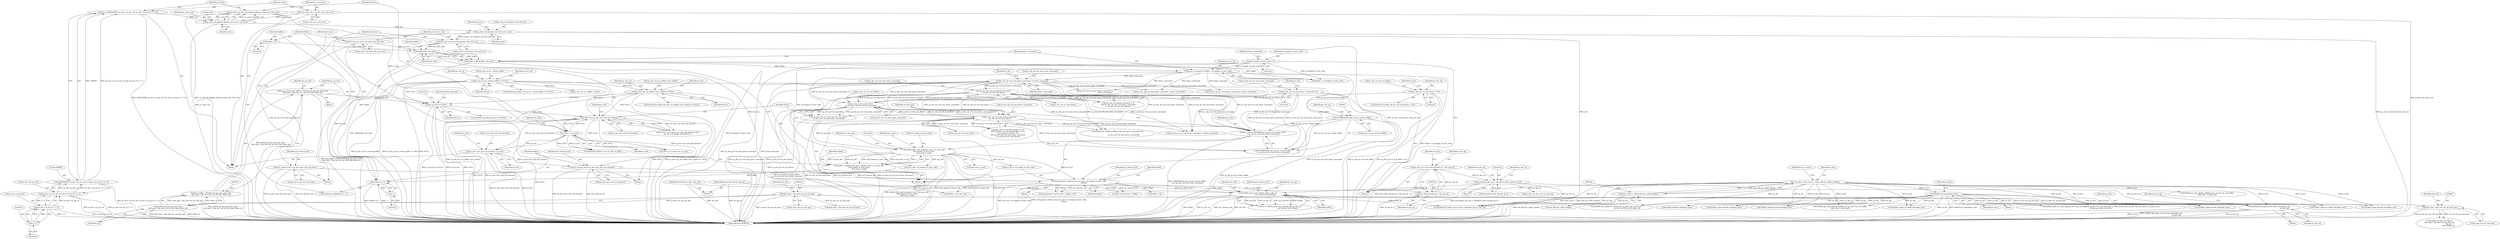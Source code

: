 digraph "0_Android_7554755536019e439433c515eeb44e701fb3bfb2@pointer" {
"1001248" [label="(Call,ih264d_fill_output_struct_from_context(ps_dec,\n                                                           ps_dec_op))"];
"1000896" [label="(Call,ih264d_init_decoder(ps_dec))"];
"1000153" [label="(Call,* ps_dec = (dec_struct_t *)(dec_hdl->pv_codec_handle))"];
"1000155" [label="(Call,(dec_struct_t *)(dec_hdl->pv_codec_handle))"];
"1001286" [label="(Call,ih264d_parse_nal_unit(dec_hdl, ps_dec_op,\n                              pu1_bitstrm_buf, buflen))"];
"1000148" [label="(MethodParameterIn,iv_obj_t *dec_hdl)"];
"1000227" [label="(Call,memset(ps_dec_op, 0, sizeof(ivd_video_decode_op_t)))"];
"1000215" [label="(Call,ps_dec_op = (ivd_video_decode_op_t *)pv_api_op)"];
"1000217" [label="(Call,(ivd_video_decode_op_t *)pv_api_op)"];
"1000150" [label="(MethodParameterIn,void *pv_api_op)"];
"1001200" [label="(Call,memcpy(pu1_bitstrm_buf, pu1_buf + u4_length_of_start_code,\n                   buflen))"];
"1001055" [label="(Call,pu1_bitstrm_buf = ps_dec->pu1_bits_buf_dynamic)"];
"1001040" [label="(Call,ps_dec->pu1_bits_buf_dynamic = pv_buf)"];
"1001036" [label="(Call,NULL == pv_buf)"];
"1000995" [label="(Call,NULL == ps_dec->pu1_bits_buf_dynamic)"];
"1000406" [label="(Call,ps_dec->ps_out_buffer->pu1_bufs[i] == NULL)"];
"1000260" [label="(Call,ps_dec_ip->pv_stream_buffer == NULL)"];
"1000623" [label="(Call,ps_pic_buf == NULL)"];
"1000610" [label="(Call,ps_pic_buf = (pic_buffer_t *)ih264_buf_mgr_get_next_free(\n (buf_mgr_t *)ps_dec->pv_pic_buf_mgr, &free_id))"];
"1000612" [label="(Call,(pic_buffer_t *)ih264_buf_mgr_get_next_free(\n (buf_mgr_t *)ps_dec->pv_pic_buf_mgr, &free_id))"];
"1000614" [label="(Call,ih264_buf_mgr_get_next_free(\n (buf_mgr_t *)ps_dec->pv_pic_buf_mgr, &free_id))"];
"1000615" [label="(Call,(buf_mgr_t *)ps_dec->pv_pic_buf_mgr)"];
"1000686" [label="(Call,(buf_mgr_t *)ps_dec->pv_pic_buf_mgr)"];
"1001029" [label="(Call,pv_buf = ps_dec->pf_aligned_alloc(pv_mem_ctxt, 128, size))"];
"1001031" [label="(Call,ps_dec->pf_aligned_alloc(pv_mem_ctxt, 128, size))"];
"1001009" [label="(Call,*pv_mem_ctxt = ps_dec->pv_mem_ctxt)"];
"1001014" [label="(Call,size = MAX(256000, ps_dec->u2_pic_wd * ps_dec->u2_pic_ht * 3 / 2))"];
"1001016" [label="(Call,MAX(256000, ps_dec->u2_pic_wd * ps_dec->u2_pic_ht * 3 / 2))"];
"1001018" [label="(Call,ps_dec->u2_pic_wd * ps_dec->u2_pic_ht * 3 / 2)"];
"1001022" [label="(Call,ps_dec->u2_pic_ht * 3 / 2)"];
"1001026" [label="(Call,3 / 2)"];
"1001067" [label="(Call,pu1_bitstrm_buf = ps_dec->pu1_bits_buf_static)"];
"1001082" [label="(Call,ih264d_find_start_code(pu1_buf, 0, u4_max_ofst,\n &u4_length_of_start_code,\n &u4_next_is_aud))"];
"1000973" [label="(Call,pu1_buf = (UWORD8*)ps_dec_ip->pv_stream_buffer\n + ps_dec_op->u4_num_bytes_consumed)"];
"1000976" [label="(Call,(UWORD8*)ps_dec_ip->pv_stream_buffer)"];
"1001416" [label="(Call,ps_dec_op->u4_num_bytes_consumed\n < ps_dec_ip->u4_num_Bytes)"];
"1001108" [label="(Call,ps_dec_op->u4_num_bytes_consumed += bytes_consumed)"];
"1001103" [label="(Call,bytes_consumed = buflen + u4_length_of_start_code)"];
"1001098" [label="(Call,buflen = MIN(buflen, buf_size))"];
"1001100" [label="(Call,MIN(buflen, buf_size))"];
"1001091" [label="(Call,buflen == -1)"];
"1001080" [label="(Call,buflen = ih264d_find_start_code(pu1_buf, 0, u4_max_ofst,\n &u4_length_of_start_code,\n &u4_next_is_aud))"];
"1001093" [label="(Call,-1)"];
"1001095" [label="(Call,buflen = 0)"];
"1001060" [label="(Call,buf_size = ps_dec->u4_dynamic_bits_buf_size)"];
"1001045" [label="(Call,ps_dec->u4_dynamic_bits_buf_size = size)"];
"1001072" [label="(Call,buf_size = ps_dec->u4_static_bits_buf_size)"];
"1000171" [label="(Call,u4_length_of_start_code = 0)"];
"1000986" [label="(Call,ps_dec_ip->u4_num_Bytes\n - ps_dec_op->u4_num_bytes_consumed)"];
"1000281" [label="(Call,ps_dec_ip->u4_num_Bytes <= 0)"];
"1001441" [label="(Call,ps_dec_op->u4_num_bytes_consumed\n < ps_dec_ip->u4_num_Bytes)"];
"1000306" [label="(Call,ps_dec_op->u4_num_bytes_consumed = 0)"];
"1000984" [label="(Call,u4_max_ofst = ps_dec_ip->u4_num_Bytes\n - ps_dec_op->u4_num_bytes_consumed)"];
"1001085" [label="(Identifier,u4_max_ofst)"];
"1000303" [label="(Identifier,ps_dec)"];
"1001057" [label="(Call,ps_dec->pu1_bits_buf_dynamic)"];
"1001151" [label="(Call,ps_dec_op->u4_num_bytes_consumed -=\n                                        bytes_consumed)"];
"1000986" [label="(Call,ps_dec_ip->u4_num_Bytes\n - ps_dec_op->u4_num_bytes_consumed)"];
"1000219" [label="(Identifier,pv_api_op)"];
"1000978" [label="(Call,ps_dec_ip->pv_stream_buffer)"];
"1001011" [label="(Call,ps_dec->pv_mem_ctxt)"];
"1001201" [label="(Identifier,pu1_bitstrm_buf)"];
"1000261" [label="(Call,ps_dec_ip->pv_stream_buffer)"];
"1001099" [label="(Identifier,buflen)"];
"1000971" [label="(Block,)"];
"1001078" [label="(Identifier,u4_next_is_aud)"];
"1001052" [label="(Identifier,ps_dec)"];
"1000897" [label="(Identifier,ps_dec)"];
"1000281" [label="(Call,ps_dec_ip->u4_num_Bytes <= 0)"];
"1000976" [label="(Call,(UWORD8*)ps_dec_ip->pv_stream_buffer)"];
"1001068" [label="(Identifier,pu1_bitstrm_buf)"];
"1001289" [label="(Identifier,pu1_bitstrm_buf)"];
"1001286" [label="(Call,ih264d_parse_nal_unit(dec_hdl, ps_dec_op,\n                              pu1_bitstrm_buf, buflen))"];
"1000982" [label="(Identifier,ps_dec_op)"];
"1001200" [label="(Call,memcpy(pu1_bitstrm_buf, pu1_buf + u4_length_of_start_code,\n                   buflen))"];
"1000974" [label="(Identifier,pu1_buf)"];
"1000713" [label="(Call,ih264d_get_next_display_field(ps_dec, ps_dec->ps_out_buffer,\n &(ps_dec->s_disp_op)))"];
"1000220" [label="(Block,)"];
"1001967" [label="(Call,ih264d_signal_bs_deblk_thread(ps_dec))"];
"1000685" [label="(Call,ih264_buf_mgr_set_status(\n (buf_mgr_t *)ps_dec->pv_pic_buf_mgr,\n                                    free_id,\n                                    BUF_MGR_IO))"];
"1000155" [label="(Call,(dec_struct_t *)(dec_hdl->pv_codec_handle))"];
"1000176" [label="(Identifier,bytes_consumed)"];
"1000608" [label="(Block,)"];
"1001081" [label="(Identifier,buflen)"];
"1000984" [label="(Call,u4_max_ofst = ps_dec_ip->u4_num_Bytes\n - ps_dec_op->u4_num_bytes_consumed)"];
"1001213" [label="(Call,memset(pu1_bitstrm_buf + buflen, 0, 8))"];
"1001558" [label="(Call,ih264d_signal_decode_thread(ps_dec))"];
"1001054" [label="(Block,)"];
"1000268" [label="(Identifier,ps_dec_op)"];
"1000307" [label="(Call,ps_dec_op->u4_num_bytes_consumed)"];
"1001647" [label="(Call,ih264d_init_deblk_tfr_ctxt(ps_dec, ps_pad_mgr, ps_tfr_cxt,\n                                           ps_dec->u2_frm_wd_in_mbs, 0))"];
"1000994" [label="(Call,(NULL == ps_dec->pu1_bits_buf_dynamic) &&\n (ps_dec->i4_header_decoded & 1))"];
"1001035" [label="(Call,RETURN_IF((NULL == pv_buf), IV_FAIL))"];
"1001030" [label="(Identifier,pv_buf)"];
"1001010" [label="(Identifier,pv_mem_ctxt)"];
"1000678" [label="(Literal,1)"];
"1001047" [label="(Identifier,ps_dec)"];
"1001080" [label="(Call,buflen = ih264d_find_start_code(pu1_buf, 0, u4_max_ofst,\n &u4_length_of_start_code,\n &u4_next_is_aud))"];
"1000623" [label="(Call,ps_pic_buf == NULL)"];
"1001119" [label="(Identifier,ps_dec)"];
"1001094" [label="(Literal,1)"];
"1000686" [label="(Call,(buf_mgr_t *)ps_dec->pv_pic_buf_mgr)"];
"1001055" [label="(Call,pu1_bitstrm_buf = ps_dec->pu1_bits_buf_dynamic)"];
"1001002" [label="(Identifier,ps_dec)"];
"1001845" [label="(Call,ih264d_deblock_display(ps_dec))"];
"1000996" [label="(Identifier,NULL)"];
"1000228" [label="(Identifier,ps_dec_op)"];
"1001026" [label="(Call,3 / 2)"];
"1001073" [label="(Identifier,buf_size)"];
"1001084" [label="(Literal,0)"];
"1001416" [label="(Call,ps_dec_op->u4_num_bytes_consumed\n < ps_dec_ip->u4_num_Bytes)"];
"1001574" [label="(Call,ps_dec_op->u4_num_bytes_consumed -= bytes_consumed)"];
"1001361" [label="(Call,ps_dec_op->u4_num_bytes_consumed -= bytes_consumed)"];
"1001207" [label="(Call,(buflen + 8) < buf_size)"];
"1001205" [label="(Identifier,buflen)"];
"1000260" [label="(Call,ps_dec_ip->pv_stream_buffer == NULL)"];
"1000311" [label="(Call,ps_dec->ps_out_buffer = NULL)"];
"1001091" [label="(Call,buflen == -1)"];
"1001005" [label="(Block,)"];
"1001037" [label="(Identifier,NULL)"];
"1000435" [label="(Identifier,ps_dec)"];
"1001214" [label="(Call,pu1_bitstrm_buf + buflen)"];
"1001109" [label="(Call,ps_dec_op->u4_num_bytes_consumed)"];
"1000285" [label="(Literal,0)"];
"1001029" [label="(Call,pv_buf = ps_dec->pf_aligned_alloc(pv_mem_ctxt, 128, size))"];
"1001088" [label="(Call,&u4_next_is_aud)"];
"1000215" [label="(Call,ps_dec_op = (ivd_video_decode_op_t *)pv_api_op)"];
"1001017" [label="(Literal,256000)"];
"1001023" [label="(Call,ps_dec->u2_pic_ht)"];
"1000987" [label="(Call,ps_dec_ip->u4_num_Bytes)"];
"1002087" [label="(Call,NULL != ps_dec->ps_cur_sps)"];
"1001015" [label="(Identifier,size)"];
"1000289" [label="(Identifier,ps_dec_op)"];
"1001083" [label="(Identifier,pu1_buf)"];
"1001014" [label="(Call,size = MAX(256000, ps_dec->u2_pic_wd * ps_dec->u2_pic_ht * 3 / 2))"];
"1000630" [label="(Identifier,display_queued)"];
"1000283" [label="(Identifier,ps_dec_ip)"];
"1000162" [label="(Identifier,i4_err_status)"];
"1001096" [label="(Identifier,buflen)"];
"1001016" [label="(Call,MAX(256000, ps_dec->u2_pic_wd * ps_dec->u2_pic_ht * 3 / 2))"];
"1001184" [label="(Call,ih264d_signal_decode_thread(ps_dec))"];
"1001049" [label="(Identifier,size)"];
"1001126" [label="(Call,pu1_buf + u4_length_of_start_code)"];
"1001681" [label="(Call,ih264d_signal_decode_thread(ps_dec))"];
"1000229" [label="(Literal,0)"];
"1000151" [label="(Block,)"];
"1000973" [label="(Call,pu1_buf = (UWORD8*)ps_dec_ip->pv_stream_buffer\n + ps_dec_op->u4_num_bytes_consumed)"];
"1001044" [label="(Identifier,pv_buf)"];
"1000217" [label="(Call,(ivd_video_decode_op_t *)pv_api_op)"];
"1001442" [label="(Call,ps_dec_op->u4_num_bytes_consumed)"];
"1001060" [label="(Call,buf_size = ps_dec->u4_dynamic_bits_buf_size)"];
"1000157" [label="(Call,dec_hdl->pv_codec_handle)"];
"1000171" [label="(Call,u4_length_of_start_code = 0)"];
"1001090" [label="(ControlStructure,if(buflen == -1))"];
"1000230" [label="(Call,sizeof(ivd_video_decode_op_t))"];
"1000900" [label="(Identifier,ps_dec)"];
"1000150" [label="(MethodParameterIn,void *pv_api_op)"];
"1001046" [label="(Call,ps_dec->u4_dynamic_bits_buf_size)"];
"1000617" [label="(Call,ps_dec->pv_pic_buf_mgr)"];
"1000227" [label="(Call,memset(ps_dec_op, 0, sizeof(ivd_video_decode_op_t)))"];
"1000975" [label="(Call,(UWORD8*)ps_dec_ip->pv_stream_buffer\n + ps_dec_op->u4_num_bytes_consumed)"];
"1000313" [label="(Identifier,ps_dec)"];
"1001425" [label="(Call,((ps_dec->i4_decode_header == 0)\n && ((ps_dec->u1_pic_decode_done == 0)\n || (u4_next_is_aud == 1)))\n && (ps_dec_op->u4_num_bytes_consumed\n < ps_dec_ip->u4_num_Bytes))"];
"1001290" [label="(Identifier,buflen)"];
"1000306" [label="(Call,ps_dec_op->u4_num_bytes_consumed = 0)"];
"1001338" [label="(Call,ps_dec_op->u4_num_bytes_consumed -= bytes_consumed)"];
"1001072" [label="(Call,buf_size = ps_dec->u4_static_bits_buf_size)"];
"1001108" [label="(Call,ps_dec_op->u4_num_bytes_consumed += bytes_consumed)"];
"1001209" [label="(Identifier,buflen)"];
"1001019" [label="(Call,ps_dec->u2_pic_wd)"];
"1001100" [label="(Call,MIN(buflen, buf_size))"];
"1001093" [label="(Call,-1)"];
"1000310" [label="(Literal,0)"];
"1000895" [label="(Block,)"];
"1002129" [label="(MethodReturn,WORD32)"];
"1001981" [label="(Call,ih264d_get_next_display_field(ps_dec, ps_dec->ps_out_buffer,\n &(ps_dec->s_disp_op)))"];
"1001104" [label="(Identifier,bytes_consumed)"];
"1001284" [label="(Call,ret = ih264d_parse_nal_unit(dec_hdl, ps_dec_op,\n                              pu1_bitstrm_buf, buflen))"];
"1001009" [label="(Call,*pv_mem_ctxt = ps_dec->pv_mem_ctxt)"];
"1001066" [label="(Block,)"];
"1000148" [label="(MethodParameterIn,iv_obj_t *dec_hdl)"];
"1002122" [label="(Call,H264_DEC_DEBUG_PRINT(\"The num bytes consumed: %d\n\",\n                         ps_dec_op->u4_num_bytes_consumed))"];
"1000997" [label="(Call,ps_dec->pu1_bits_buf_dynamic)"];
"1000173" [label="(Literal,0)"];
"1000622" [label="(ControlStructure,if(ps_pic_buf == NULL))"];
"1001032" [label="(Identifier,pv_mem_ctxt)"];
"1001410" [label="(Call,(ps_dec->i4_header_decoded != 3)\n && (ps_dec_op->u4_num_bytes_consumed\n < ps_dec_ip->u4_num_Bytes))"];
"1000995" [label="(Call,NULL == ps_dec->pu1_bits_buf_dynamic)"];
"1001789" [label="(Call,ih264d_signal_bs_deblk_thread(ps_dec))"];
"1000223" [label="(Identifier,u4_size)"];
"1001105" [label="(Call,buflen + u4_length_of_start_code)"];
"1001097" [label="(Literal,0)"];
"1000624" [label="(Identifier,ps_pic_buf)"];
"1001069" [label="(Call,ps_dec->pu1_bits_buf_static)"];
"1000985" [label="(Identifier,u4_max_ofst)"];
"1001095" [label="(Call,buflen = 0)"];
"1000614" [label="(Call,ih264_buf_mgr_get_next_free(\n (buf_mgr_t *)ps_dec->pv_pic_buf_mgr, &free_id))"];
"1001445" [label="(Call,ps_dec_ip->u4_num_Bytes)"];
"1001067" [label="(Call,pu1_bitstrm_buf = ps_dec->pu1_bits_buf_static)"];
"1001086" [label="(Call,&u4_length_of_start_code)"];
"1001102" [label="(Identifier,buf_size)"];
"1001040" [label="(Call,ps_dec->pu1_bits_buf_dynamic = pv_buf)"];
"1000406" [label="(Call,ps_dec->ps_out_buffer->pu1_bufs[i] == NULL)"];
"1001036" [label="(Call,NULL == pv_buf)"];
"1000418" [label="(Identifier,ps_dec_op)"];
"1001056" [label="(Identifier,pu1_bitstrm_buf)"];
"1000620" [label="(Call,&free_id)"];
"1001045" [label="(Call,ps_dec->u4_dynamic_bits_buf_size = size)"];
"1001062" [label="(Call,ps_dec->u4_dynamic_bits_buf_size)"];
"1001202" [label="(Call,pu1_buf + u4_length_of_start_code)"];
"1000216" [label="(Identifier,ps_dec_op)"];
"1001082" [label="(Call,ih264d_find_start_code(pu1_buf, 0, u4_max_ofst,\n &u4_length_of_start_code,\n &u4_next_is_aud))"];
"1001441" [label="(Call,ps_dec_op->u4_num_bytes_consumed\n < ps_dec_ip->u4_num_Bytes)"];
"1001110" [label="(Identifier,ps_dec_op)"];
"1001514" [label="(Call,ih264d_mark_err_slice_skip(ps_dec, num_mb_skipped, ps_dec->u1_nal_unit_type == IDR_SLICE_NAL, ps_dec->ps_cur_slice->u2_frame_num,\n &temp_poc, prev_slice_err))"];
"1000610" [label="(Call,ps_pic_buf = (pic_buffer_t *)ih264_buf_mgr_get_next_free(\n (buf_mgr_t *)ps_dec->pv_pic_buf_mgr, &free_id))"];
"1000625" [label="(Identifier,NULL)"];
"1001208" [label="(Call,buflen + 8)"];
"1000696" [label="(Call,(buf_mgr_t *)ps_dec->pv_pic_buf_mgr)"];
"1000280" [label="(ControlStructure,if(ps_dec_ip->u4_num_Bytes <= 0))"];
"1001199" [label="(Block,)"];
"1001034" [label="(Identifier,size)"];
"1000621" [label="(Identifier,free_id)"];
"1000612" [label="(Call,(pic_buffer_t *)ih264_buf_mgr_get_next_free(\n (buf_mgr_t *)ps_dec->pv_pic_buf_mgr, &free_id))"];
"1000153" [label="(Call,* ps_dec = (dec_struct_t *)(dec_hdl->pv_codec_handle))"];
"1001420" [label="(Call,ps_dec_ip->u4_num_Bytes)"];
"1001247" [label="(Block,)"];
"1001074" [label="(Call,ps_dec->u4_static_bits_buf_size)"];
"1001417" [label="(Call,ps_dec_op->u4_num_bytes_consumed)"];
"1001022" [label="(Call,ps_dec->u2_pic_ht * 3 / 2)"];
"1001098" [label="(Call,buflen = MIN(buflen, buf_size))"];
"1001061" [label="(Identifier,buf_size)"];
"1000414" [label="(Identifier,NULL)"];
"1001033" [label="(Literal,128)"];
"1000234" [label="(Identifier,ps_dec_op)"];
"1000237" [label="(Call,ps_dec->pv_dec_out = ps_dec_op)"];
"1000407" [label="(Call,ps_dec->ps_out_buffer->pu1_bufs[i])"];
"1001018" [label="(Call,ps_dec->u2_pic_wd * ps_dec->u2_pic_ht * 3 / 2)"];
"1001028" [label="(Literal,2)"];
"1001092" [label="(Identifier,buflen)"];
"1001253" [label="(Identifier,ps_dec_op)"];
"1001288" [label="(Identifier,ps_dec_op)"];
"1000282" [label="(Call,ps_dec_ip->u4_num_Bytes)"];
"1000990" [label="(Call,ps_dec_op->u4_num_bytes_consumed)"];
"1001250" [label="(Identifier,ps_dec_op)"];
"1000691" [label="(Identifier,free_id)"];
"1001112" [label="(Identifier,bytes_consumed)"];
"1001038" [label="(Identifier,pv_buf)"];
"1001248" [label="(Call,ih264d_fill_output_struct_from_context(ps_dec,\n                                                           ps_dec_op))"];
"1001389" [label="(Call,ih264d_signal_decode_thread(ps_dec))"];
"1000154" [label="(Identifier,ps_dec)"];
"1001249" [label="(Identifier,ps_dec)"];
"1000896" [label="(Call,ih264d_init_decoder(ps_dec))"];
"1001039" [label="(Identifier,IV_FAIL)"];
"1000405" [label="(ControlStructure,if(ps_dec->ps_out_buffer->pu1_bufs[i] == NULL))"];
"1000264" [label="(Identifier,NULL)"];
"1000611" [label="(Identifier,ps_pic_buf)"];
"1000615" [label="(Call,(buf_mgr_t *)ps_dec->pv_pic_buf_mgr)"];
"1001031" [label="(Call,ps_dec->pf_aligned_alloc(pv_mem_ctxt, 128, size))"];
"1000259" [label="(ControlStructure,if(ps_dec_ip->pv_stream_buffer == NULL))"];
"1000688" [label="(Call,ps_dec->pv_pic_buf_mgr)"];
"1001287" [label="(Identifier,dec_hdl)"];
"1001027" [label="(Literal,3)"];
"1001103" [label="(Call,bytes_consumed = buflen + u4_length_of_start_code)"];
"1002009" [label="(Call,ih264d_fill_output_struct_from_context(ps_dec, ps_dec_op))"];
"1001101" [label="(Identifier,buflen)"];
"1000172" [label="(Identifier,u4_length_of_start_code)"];
"1001041" [label="(Call,ps_dec->pu1_bits_buf_dynamic)"];
"1001248" -> "1001247"  [label="AST: "];
"1001248" -> "1001250"  [label="CFG: "];
"1001249" -> "1001248"  [label="AST: "];
"1001250" -> "1001248"  [label="AST: "];
"1001253" -> "1001248"  [label="CFG: "];
"1001248" -> "1002129"  [label="DDG: ps_dec_op"];
"1001248" -> "1002129"  [label="DDG: ps_dec"];
"1001248" -> "1002129"  [label="DDG: ih264d_fill_output_struct_from_context(ps_dec,\n                                                           ps_dec_op)"];
"1000896" -> "1001248"  [label="DDG: ps_dec"];
"1000153" -> "1001248"  [label="DDG: ps_dec"];
"1001286" -> "1001248"  [label="DDG: ps_dec_op"];
"1000227" -> "1001248"  [label="DDG: ps_dec_op"];
"1000896" -> "1000895"  [label="AST: "];
"1000896" -> "1000897"  [label="CFG: "];
"1000897" -> "1000896"  [label="AST: "];
"1000900" -> "1000896"  [label="CFG: "];
"1000896" -> "1002129"  [label="DDG: ps_dec"];
"1000896" -> "1002129"  [label="DDG: ih264d_init_decoder(ps_dec)"];
"1000153" -> "1000896"  [label="DDG: ps_dec"];
"1000896" -> "1001184"  [label="DDG: ps_dec"];
"1000896" -> "1001389"  [label="DDG: ps_dec"];
"1000896" -> "1001514"  [label="DDG: ps_dec"];
"1000896" -> "1001558"  [label="DDG: ps_dec"];
"1000896" -> "1001647"  [label="DDG: ps_dec"];
"1000896" -> "1001681"  [label="DDG: ps_dec"];
"1000896" -> "1001789"  [label="DDG: ps_dec"];
"1000896" -> "1001845"  [label="DDG: ps_dec"];
"1000896" -> "1001967"  [label="DDG: ps_dec"];
"1000896" -> "1001981"  [label="DDG: ps_dec"];
"1000896" -> "1002009"  [label="DDG: ps_dec"];
"1000153" -> "1000151"  [label="AST: "];
"1000153" -> "1000155"  [label="CFG: "];
"1000154" -> "1000153"  [label="AST: "];
"1000155" -> "1000153"  [label="AST: "];
"1000162" -> "1000153"  [label="CFG: "];
"1000153" -> "1002129"  [label="DDG: (dec_struct_t *)(dec_hdl->pv_codec_handle)"];
"1000153" -> "1002129"  [label="DDG: ps_dec"];
"1000155" -> "1000153"  [label="DDG: dec_hdl->pv_codec_handle"];
"1000153" -> "1000713"  [label="DDG: ps_dec"];
"1000153" -> "1001184"  [label="DDG: ps_dec"];
"1000153" -> "1001389"  [label="DDG: ps_dec"];
"1000153" -> "1001514"  [label="DDG: ps_dec"];
"1000153" -> "1001558"  [label="DDG: ps_dec"];
"1000153" -> "1001647"  [label="DDG: ps_dec"];
"1000153" -> "1001681"  [label="DDG: ps_dec"];
"1000153" -> "1001789"  [label="DDG: ps_dec"];
"1000153" -> "1001845"  [label="DDG: ps_dec"];
"1000153" -> "1001967"  [label="DDG: ps_dec"];
"1000153" -> "1001981"  [label="DDG: ps_dec"];
"1000153" -> "1002009"  [label="DDG: ps_dec"];
"1000155" -> "1000157"  [label="CFG: "];
"1000156" -> "1000155"  [label="AST: "];
"1000157" -> "1000155"  [label="AST: "];
"1000155" -> "1002129"  [label="DDG: dec_hdl->pv_codec_handle"];
"1001286" -> "1001284"  [label="AST: "];
"1001286" -> "1001290"  [label="CFG: "];
"1001287" -> "1001286"  [label="AST: "];
"1001288" -> "1001286"  [label="AST: "];
"1001289" -> "1001286"  [label="AST: "];
"1001290" -> "1001286"  [label="AST: "];
"1001284" -> "1001286"  [label="CFG: "];
"1001286" -> "1002129"  [label="DDG: buflen"];
"1001286" -> "1002129"  [label="DDG: ps_dec_op"];
"1001286" -> "1002129"  [label="DDG: pu1_bitstrm_buf"];
"1001286" -> "1002129"  [label="DDG: dec_hdl"];
"1001286" -> "1001284"  [label="DDG: dec_hdl"];
"1001286" -> "1001284"  [label="DDG: ps_dec_op"];
"1001286" -> "1001284"  [label="DDG: pu1_bitstrm_buf"];
"1001286" -> "1001284"  [label="DDG: buflen"];
"1000148" -> "1001286"  [label="DDG: dec_hdl"];
"1000227" -> "1001286"  [label="DDG: ps_dec_op"];
"1001200" -> "1001286"  [label="DDG: pu1_bitstrm_buf"];
"1001200" -> "1001286"  [label="DDG: buflen"];
"1001286" -> "1002009"  [label="DDG: ps_dec_op"];
"1000148" -> "1000147"  [label="AST: "];
"1000148" -> "1002129"  [label="DDG: dec_hdl"];
"1000227" -> "1000220"  [label="AST: "];
"1000227" -> "1000230"  [label="CFG: "];
"1000228" -> "1000227"  [label="AST: "];
"1000229" -> "1000227"  [label="AST: "];
"1000230" -> "1000227"  [label="AST: "];
"1000234" -> "1000227"  [label="CFG: "];
"1000227" -> "1002129"  [label="DDG: memset(ps_dec_op, 0, sizeof(ivd_video_decode_op_t))"];
"1000215" -> "1000227"  [label="DDG: ps_dec_op"];
"1000227" -> "1000237"  [label="DDG: ps_dec_op"];
"1000227" -> "1002009"  [label="DDG: ps_dec_op"];
"1000215" -> "1000151"  [label="AST: "];
"1000215" -> "1000217"  [label="CFG: "];
"1000216" -> "1000215"  [label="AST: "];
"1000217" -> "1000215"  [label="AST: "];
"1000223" -> "1000215"  [label="CFG: "];
"1000215" -> "1002129"  [label="DDG: (ivd_video_decode_op_t *)pv_api_op"];
"1000217" -> "1000215"  [label="DDG: pv_api_op"];
"1000217" -> "1000219"  [label="CFG: "];
"1000218" -> "1000217"  [label="AST: "];
"1000219" -> "1000217"  [label="AST: "];
"1000217" -> "1002129"  [label="DDG: pv_api_op"];
"1000150" -> "1000217"  [label="DDG: pv_api_op"];
"1000150" -> "1000147"  [label="AST: "];
"1000150" -> "1002129"  [label="DDG: pv_api_op"];
"1001200" -> "1001199"  [label="AST: "];
"1001200" -> "1001205"  [label="CFG: "];
"1001201" -> "1001200"  [label="AST: "];
"1001202" -> "1001200"  [label="AST: "];
"1001205" -> "1001200"  [label="AST: "];
"1001209" -> "1001200"  [label="CFG: "];
"1001200" -> "1002129"  [label="DDG: pu1_buf + u4_length_of_start_code"];
"1001200" -> "1002129"  [label="DDG: memcpy(pu1_bitstrm_buf, pu1_buf + u4_length_of_start_code,\n                   buflen)"];
"1001055" -> "1001200"  [label="DDG: pu1_bitstrm_buf"];
"1001067" -> "1001200"  [label="DDG: pu1_bitstrm_buf"];
"1001082" -> "1001200"  [label="DDG: pu1_buf"];
"1001098" -> "1001200"  [label="DDG: buflen"];
"1001200" -> "1001207"  [label="DDG: buflen"];
"1001200" -> "1001208"  [label="DDG: buflen"];
"1001200" -> "1001213"  [label="DDG: pu1_bitstrm_buf"];
"1001200" -> "1001213"  [label="DDG: buflen"];
"1001200" -> "1001214"  [label="DDG: pu1_bitstrm_buf"];
"1001200" -> "1001214"  [label="DDG: buflen"];
"1001055" -> "1001054"  [label="AST: "];
"1001055" -> "1001057"  [label="CFG: "];
"1001056" -> "1001055"  [label="AST: "];
"1001057" -> "1001055"  [label="AST: "];
"1001061" -> "1001055"  [label="CFG: "];
"1001055" -> "1002129"  [label="DDG: ps_dec->pu1_bits_buf_dynamic"];
"1001055" -> "1002129"  [label="DDG: pu1_bitstrm_buf"];
"1001040" -> "1001055"  [label="DDG: ps_dec->pu1_bits_buf_dynamic"];
"1000995" -> "1001055"  [label="DDG: ps_dec->pu1_bits_buf_dynamic"];
"1001040" -> "1001005"  [label="AST: "];
"1001040" -> "1001044"  [label="CFG: "];
"1001041" -> "1001040"  [label="AST: "];
"1001044" -> "1001040"  [label="AST: "];
"1001047" -> "1001040"  [label="CFG: "];
"1001040" -> "1002129"  [label="DDG: ps_dec->pu1_bits_buf_dynamic"];
"1001040" -> "1002129"  [label="DDG: pv_buf"];
"1001040" -> "1000995"  [label="DDG: ps_dec->pu1_bits_buf_dynamic"];
"1001036" -> "1001040"  [label="DDG: pv_buf"];
"1001036" -> "1001035"  [label="AST: "];
"1001036" -> "1001038"  [label="CFG: "];
"1001037" -> "1001036"  [label="AST: "];
"1001038" -> "1001036"  [label="AST: "];
"1001039" -> "1001036"  [label="CFG: "];
"1001036" -> "1002129"  [label="DDG: NULL"];
"1001036" -> "1000995"  [label="DDG: NULL"];
"1001036" -> "1001035"  [label="DDG: NULL"];
"1001036" -> "1001035"  [label="DDG: pv_buf"];
"1000995" -> "1001036"  [label="DDG: NULL"];
"1001029" -> "1001036"  [label="DDG: pv_buf"];
"1001036" -> "1002087"  [label="DDG: NULL"];
"1000995" -> "1000994"  [label="AST: "];
"1000995" -> "1000997"  [label="CFG: "];
"1000996" -> "1000995"  [label="AST: "];
"1000997" -> "1000995"  [label="AST: "];
"1001002" -> "1000995"  [label="CFG: "];
"1000994" -> "1000995"  [label="CFG: "];
"1000995" -> "1002129"  [label="DDG: NULL"];
"1000995" -> "1002129"  [label="DDG: ps_dec->pu1_bits_buf_dynamic"];
"1000995" -> "1000994"  [label="DDG: NULL"];
"1000995" -> "1000994"  [label="DDG: ps_dec->pu1_bits_buf_dynamic"];
"1000406" -> "1000995"  [label="DDG: NULL"];
"1000623" -> "1000995"  [label="DDG: NULL"];
"1000260" -> "1000995"  [label="DDG: NULL"];
"1000995" -> "1002087"  [label="DDG: NULL"];
"1000406" -> "1000405"  [label="AST: "];
"1000406" -> "1000414"  [label="CFG: "];
"1000407" -> "1000406"  [label="AST: "];
"1000414" -> "1000406"  [label="AST: "];
"1000418" -> "1000406"  [label="CFG: "];
"1000435" -> "1000406"  [label="CFG: "];
"1000406" -> "1002129"  [label="DDG: ps_dec->ps_out_buffer->pu1_bufs[i]"];
"1000406" -> "1002129"  [label="DDG: NULL"];
"1000406" -> "1002129"  [label="DDG: ps_dec->ps_out_buffer->pu1_bufs[i] == NULL"];
"1000260" -> "1000406"  [label="DDG: NULL"];
"1000406" -> "1000623"  [label="DDG: NULL"];
"1000260" -> "1000259"  [label="AST: "];
"1000260" -> "1000264"  [label="CFG: "];
"1000261" -> "1000260"  [label="AST: "];
"1000264" -> "1000260"  [label="AST: "];
"1000268" -> "1000260"  [label="CFG: "];
"1000283" -> "1000260"  [label="CFG: "];
"1000260" -> "1002129"  [label="DDG: ps_dec_ip->pv_stream_buffer == NULL"];
"1000260" -> "1002129"  [label="DDG: NULL"];
"1000260" -> "1002129"  [label="DDG: ps_dec_ip->pv_stream_buffer"];
"1000260" -> "1000311"  [label="DDG: NULL"];
"1000260" -> "1000623"  [label="DDG: NULL"];
"1000260" -> "1000976"  [label="DDG: ps_dec_ip->pv_stream_buffer"];
"1000623" -> "1000622"  [label="AST: "];
"1000623" -> "1000625"  [label="CFG: "];
"1000624" -> "1000623"  [label="AST: "];
"1000625" -> "1000623"  [label="AST: "];
"1000630" -> "1000623"  [label="CFG: "];
"1000678" -> "1000623"  [label="CFG: "];
"1000623" -> "1002129"  [label="DDG: ps_pic_buf == NULL"];
"1000623" -> "1002129"  [label="DDG: ps_pic_buf"];
"1000623" -> "1002129"  [label="DDG: NULL"];
"1000610" -> "1000623"  [label="DDG: ps_pic_buf"];
"1000610" -> "1000608"  [label="AST: "];
"1000610" -> "1000612"  [label="CFG: "];
"1000611" -> "1000610"  [label="AST: "];
"1000612" -> "1000610"  [label="AST: "];
"1000624" -> "1000610"  [label="CFG: "];
"1000610" -> "1002129"  [label="DDG: (pic_buffer_t *)ih264_buf_mgr_get_next_free(\n (buf_mgr_t *)ps_dec->pv_pic_buf_mgr, &free_id)"];
"1000612" -> "1000610"  [label="DDG: ih264_buf_mgr_get_next_free(\n (buf_mgr_t *)ps_dec->pv_pic_buf_mgr, &free_id)"];
"1000612" -> "1000614"  [label="CFG: "];
"1000613" -> "1000612"  [label="AST: "];
"1000614" -> "1000612"  [label="AST: "];
"1000612" -> "1002129"  [label="DDG: ih264_buf_mgr_get_next_free(\n (buf_mgr_t *)ps_dec->pv_pic_buf_mgr, &free_id)"];
"1000614" -> "1000612"  [label="DDG: (buf_mgr_t *)ps_dec->pv_pic_buf_mgr"];
"1000614" -> "1000612"  [label="DDG: &free_id"];
"1000614" -> "1000620"  [label="CFG: "];
"1000615" -> "1000614"  [label="AST: "];
"1000620" -> "1000614"  [label="AST: "];
"1000614" -> "1002129"  [label="DDG: (buf_mgr_t *)ps_dec->pv_pic_buf_mgr"];
"1000614" -> "1002129"  [label="DDG: &free_id"];
"1000615" -> "1000614"  [label="DDG: ps_dec->pv_pic_buf_mgr"];
"1000615" -> "1000617"  [label="CFG: "];
"1000616" -> "1000615"  [label="AST: "];
"1000617" -> "1000615"  [label="AST: "];
"1000621" -> "1000615"  [label="CFG: "];
"1000615" -> "1002129"  [label="DDG: ps_dec->pv_pic_buf_mgr"];
"1000686" -> "1000615"  [label="DDG: ps_dec->pv_pic_buf_mgr"];
"1000615" -> "1000686"  [label="DDG: ps_dec->pv_pic_buf_mgr"];
"1000615" -> "1000696"  [label="DDG: ps_dec->pv_pic_buf_mgr"];
"1000686" -> "1000685"  [label="AST: "];
"1000686" -> "1000688"  [label="CFG: "];
"1000687" -> "1000686"  [label="AST: "];
"1000688" -> "1000686"  [label="AST: "];
"1000691" -> "1000686"  [label="CFG: "];
"1000686" -> "1002129"  [label="DDG: ps_dec->pv_pic_buf_mgr"];
"1000686" -> "1000685"  [label="DDG: ps_dec->pv_pic_buf_mgr"];
"1001029" -> "1001005"  [label="AST: "];
"1001029" -> "1001031"  [label="CFG: "];
"1001030" -> "1001029"  [label="AST: "];
"1001031" -> "1001029"  [label="AST: "];
"1001037" -> "1001029"  [label="CFG: "];
"1001029" -> "1002129"  [label="DDG: ps_dec->pf_aligned_alloc(pv_mem_ctxt, 128, size)"];
"1001031" -> "1001029"  [label="DDG: pv_mem_ctxt"];
"1001031" -> "1001029"  [label="DDG: 128"];
"1001031" -> "1001029"  [label="DDG: size"];
"1001031" -> "1001034"  [label="CFG: "];
"1001032" -> "1001031"  [label="AST: "];
"1001033" -> "1001031"  [label="AST: "];
"1001034" -> "1001031"  [label="AST: "];
"1001031" -> "1002129"  [label="DDG: pv_mem_ctxt"];
"1001009" -> "1001031"  [label="DDG: pv_mem_ctxt"];
"1001014" -> "1001031"  [label="DDG: size"];
"1001031" -> "1001045"  [label="DDG: size"];
"1001009" -> "1001005"  [label="AST: "];
"1001009" -> "1001011"  [label="CFG: "];
"1001010" -> "1001009"  [label="AST: "];
"1001011" -> "1001009"  [label="AST: "];
"1001015" -> "1001009"  [label="CFG: "];
"1001009" -> "1002129"  [label="DDG: ps_dec->pv_mem_ctxt"];
"1001014" -> "1001005"  [label="AST: "];
"1001014" -> "1001016"  [label="CFG: "];
"1001015" -> "1001014"  [label="AST: "];
"1001016" -> "1001014"  [label="AST: "];
"1001030" -> "1001014"  [label="CFG: "];
"1001014" -> "1002129"  [label="DDG: MAX(256000, ps_dec->u2_pic_wd * ps_dec->u2_pic_ht * 3 / 2)"];
"1001016" -> "1001014"  [label="DDG: 256000"];
"1001016" -> "1001014"  [label="DDG: ps_dec->u2_pic_wd * ps_dec->u2_pic_ht * 3 / 2"];
"1001016" -> "1001018"  [label="CFG: "];
"1001017" -> "1001016"  [label="AST: "];
"1001018" -> "1001016"  [label="AST: "];
"1001016" -> "1002129"  [label="DDG: ps_dec->u2_pic_wd * ps_dec->u2_pic_ht * 3 / 2"];
"1001018" -> "1001016"  [label="DDG: ps_dec->u2_pic_wd"];
"1001018" -> "1001016"  [label="DDG: ps_dec->u2_pic_ht * 3 / 2"];
"1001018" -> "1001022"  [label="CFG: "];
"1001019" -> "1001018"  [label="AST: "];
"1001022" -> "1001018"  [label="AST: "];
"1001018" -> "1002129"  [label="DDG: ps_dec->u2_pic_wd"];
"1001018" -> "1002129"  [label="DDG: ps_dec->u2_pic_ht * 3 / 2"];
"1001022" -> "1001018"  [label="DDG: ps_dec->u2_pic_ht"];
"1001022" -> "1001018"  [label="DDG: 3 / 2"];
"1001022" -> "1001026"  [label="CFG: "];
"1001023" -> "1001022"  [label="AST: "];
"1001026" -> "1001022"  [label="AST: "];
"1001022" -> "1002129"  [label="DDG: 3 / 2"];
"1001022" -> "1002129"  [label="DDG: ps_dec->u2_pic_ht"];
"1001026" -> "1001022"  [label="DDG: 3"];
"1001026" -> "1001022"  [label="DDG: 2"];
"1001026" -> "1001028"  [label="CFG: "];
"1001027" -> "1001026"  [label="AST: "];
"1001028" -> "1001026"  [label="AST: "];
"1001067" -> "1001066"  [label="AST: "];
"1001067" -> "1001069"  [label="CFG: "];
"1001068" -> "1001067"  [label="AST: "];
"1001069" -> "1001067"  [label="AST: "];
"1001073" -> "1001067"  [label="CFG: "];
"1001067" -> "1002129"  [label="DDG: ps_dec->pu1_bits_buf_static"];
"1001067" -> "1002129"  [label="DDG: pu1_bitstrm_buf"];
"1001082" -> "1001080"  [label="AST: "];
"1001082" -> "1001088"  [label="CFG: "];
"1001083" -> "1001082"  [label="AST: "];
"1001084" -> "1001082"  [label="AST: "];
"1001085" -> "1001082"  [label="AST: "];
"1001086" -> "1001082"  [label="AST: "];
"1001088" -> "1001082"  [label="AST: "];
"1001080" -> "1001082"  [label="CFG: "];
"1001082" -> "1002129"  [label="DDG: &u4_next_is_aud"];
"1001082" -> "1002129"  [label="DDG: &u4_length_of_start_code"];
"1001082" -> "1002129"  [label="DDG: u4_max_ofst"];
"1001082" -> "1002129"  [label="DDG: pu1_buf"];
"1001082" -> "1001080"  [label="DDG: u4_max_ofst"];
"1001082" -> "1001080"  [label="DDG: pu1_buf"];
"1001082" -> "1001080"  [label="DDG: &u4_length_of_start_code"];
"1001082" -> "1001080"  [label="DDG: &u4_next_is_aud"];
"1001082" -> "1001080"  [label="DDG: 0"];
"1000973" -> "1001082"  [label="DDG: pu1_buf"];
"1000984" -> "1001082"  [label="DDG: u4_max_ofst"];
"1001082" -> "1001126"  [label="DDG: pu1_buf"];
"1001082" -> "1001202"  [label="DDG: pu1_buf"];
"1000973" -> "1000971"  [label="AST: "];
"1000973" -> "1000975"  [label="CFG: "];
"1000974" -> "1000973"  [label="AST: "];
"1000975" -> "1000973"  [label="AST: "];
"1000985" -> "1000973"  [label="CFG: "];
"1000973" -> "1002129"  [label="DDG: (UWORD8*)ps_dec_ip->pv_stream_buffer\n + ps_dec_op->u4_num_bytes_consumed"];
"1000976" -> "1000973"  [label="DDG: ps_dec_ip->pv_stream_buffer"];
"1001416" -> "1000973"  [label="DDG: ps_dec_op->u4_num_bytes_consumed"];
"1001108" -> "1000973"  [label="DDG: ps_dec_op->u4_num_bytes_consumed"];
"1000306" -> "1000973"  [label="DDG: ps_dec_op->u4_num_bytes_consumed"];
"1001441" -> "1000973"  [label="DDG: ps_dec_op->u4_num_bytes_consumed"];
"1000976" -> "1000975"  [label="AST: "];
"1000976" -> "1000978"  [label="CFG: "];
"1000977" -> "1000976"  [label="AST: "];
"1000978" -> "1000976"  [label="AST: "];
"1000982" -> "1000976"  [label="CFG: "];
"1000976" -> "1002129"  [label="DDG: ps_dec_ip->pv_stream_buffer"];
"1000976" -> "1000975"  [label="DDG: ps_dec_ip->pv_stream_buffer"];
"1001416" -> "1001410"  [label="AST: "];
"1001416" -> "1001420"  [label="CFG: "];
"1001417" -> "1001416"  [label="AST: "];
"1001420" -> "1001416"  [label="AST: "];
"1001410" -> "1001416"  [label="CFG: "];
"1001416" -> "1002129"  [label="DDG: ps_dec_op->u4_num_bytes_consumed"];
"1001416" -> "1002129"  [label="DDG: ps_dec_ip->u4_num_Bytes"];
"1001416" -> "1000975"  [label="DDG: ps_dec_op->u4_num_bytes_consumed"];
"1001416" -> "1000986"  [label="DDG: ps_dec_ip->u4_num_Bytes"];
"1001416" -> "1000986"  [label="DDG: ps_dec_op->u4_num_bytes_consumed"];
"1001416" -> "1001410"  [label="DDG: ps_dec_op->u4_num_bytes_consumed"];
"1001416" -> "1001410"  [label="DDG: ps_dec_ip->u4_num_Bytes"];
"1001108" -> "1001416"  [label="DDG: ps_dec_op->u4_num_bytes_consumed"];
"1000986" -> "1001416"  [label="DDG: ps_dec_ip->u4_num_Bytes"];
"1001416" -> "1001441"  [label="DDG: ps_dec_op->u4_num_bytes_consumed"];
"1001416" -> "1001441"  [label="DDG: ps_dec_ip->u4_num_Bytes"];
"1001416" -> "1001574"  [label="DDG: ps_dec_op->u4_num_bytes_consumed"];
"1001416" -> "1002122"  [label="DDG: ps_dec_op->u4_num_bytes_consumed"];
"1001108" -> "1000971"  [label="AST: "];
"1001108" -> "1001112"  [label="CFG: "];
"1001109" -> "1001108"  [label="AST: "];
"1001112" -> "1001108"  [label="AST: "];
"1001119" -> "1001108"  [label="CFG: "];
"1001108" -> "1002129"  [label="DDG: ps_dec_op->u4_num_bytes_consumed"];
"1001108" -> "1002129"  [label="DDG: bytes_consumed"];
"1001108" -> "1000975"  [label="DDG: ps_dec_op->u4_num_bytes_consumed"];
"1001108" -> "1000986"  [label="DDG: ps_dec_op->u4_num_bytes_consumed"];
"1001103" -> "1001108"  [label="DDG: bytes_consumed"];
"1000986" -> "1001108"  [label="DDG: ps_dec_op->u4_num_bytes_consumed"];
"1001108" -> "1001151"  [label="DDG: ps_dec_op->u4_num_bytes_consumed"];
"1001108" -> "1001338"  [label="DDG: ps_dec_op->u4_num_bytes_consumed"];
"1001108" -> "1001361"  [label="DDG: ps_dec_op->u4_num_bytes_consumed"];
"1001108" -> "1001441"  [label="DDG: ps_dec_op->u4_num_bytes_consumed"];
"1001108" -> "1001574"  [label="DDG: ps_dec_op->u4_num_bytes_consumed"];
"1001108" -> "1002122"  [label="DDG: ps_dec_op->u4_num_bytes_consumed"];
"1001103" -> "1000971"  [label="AST: "];
"1001103" -> "1001105"  [label="CFG: "];
"1001104" -> "1001103"  [label="AST: "];
"1001105" -> "1001103"  [label="AST: "];
"1001110" -> "1001103"  [label="CFG: "];
"1001103" -> "1002129"  [label="DDG: buflen + u4_length_of_start_code"];
"1001098" -> "1001103"  [label="DDG: buflen"];
"1000171" -> "1001103"  [label="DDG: u4_length_of_start_code"];
"1001103" -> "1001151"  [label="DDG: bytes_consumed"];
"1001103" -> "1001338"  [label="DDG: bytes_consumed"];
"1001103" -> "1001361"  [label="DDG: bytes_consumed"];
"1001103" -> "1001574"  [label="DDG: bytes_consumed"];
"1001098" -> "1000971"  [label="AST: "];
"1001098" -> "1001100"  [label="CFG: "];
"1001099" -> "1001098"  [label="AST: "];
"1001100" -> "1001098"  [label="AST: "];
"1001104" -> "1001098"  [label="CFG: "];
"1001098" -> "1002129"  [label="DDG: MIN(buflen, buf_size)"];
"1001100" -> "1001098"  [label="DDG: buflen"];
"1001100" -> "1001098"  [label="DDG: buf_size"];
"1001098" -> "1001105"  [label="DDG: buflen"];
"1001100" -> "1001102"  [label="CFG: "];
"1001101" -> "1001100"  [label="AST: "];
"1001102" -> "1001100"  [label="AST: "];
"1001100" -> "1002129"  [label="DDG: buf_size"];
"1001091" -> "1001100"  [label="DDG: buflen"];
"1001095" -> "1001100"  [label="DDG: buflen"];
"1001060" -> "1001100"  [label="DDG: buf_size"];
"1001072" -> "1001100"  [label="DDG: buf_size"];
"1001100" -> "1001207"  [label="DDG: buf_size"];
"1001091" -> "1001090"  [label="AST: "];
"1001091" -> "1001093"  [label="CFG: "];
"1001092" -> "1001091"  [label="AST: "];
"1001093" -> "1001091"  [label="AST: "];
"1001096" -> "1001091"  [label="CFG: "];
"1001099" -> "1001091"  [label="CFG: "];
"1001091" -> "1002129"  [label="DDG: buflen == -1"];
"1001091" -> "1002129"  [label="DDG: -1"];
"1001080" -> "1001091"  [label="DDG: buflen"];
"1001093" -> "1001091"  [label="DDG: 1"];
"1001080" -> "1000971"  [label="AST: "];
"1001081" -> "1001080"  [label="AST: "];
"1001092" -> "1001080"  [label="CFG: "];
"1001080" -> "1002129"  [label="DDG: ih264d_find_start_code(pu1_buf, 0, u4_max_ofst,\n &u4_length_of_start_code,\n &u4_next_is_aud)"];
"1001093" -> "1001094"  [label="CFG: "];
"1001094" -> "1001093"  [label="AST: "];
"1001095" -> "1001090"  [label="AST: "];
"1001095" -> "1001097"  [label="CFG: "];
"1001096" -> "1001095"  [label="AST: "];
"1001097" -> "1001095"  [label="AST: "];
"1001099" -> "1001095"  [label="CFG: "];
"1001060" -> "1001054"  [label="AST: "];
"1001060" -> "1001062"  [label="CFG: "];
"1001061" -> "1001060"  [label="AST: "];
"1001062" -> "1001060"  [label="AST: "];
"1001078" -> "1001060"  [label="CFG: "];
"1001060" -> "1002129"  [label="DDG: ps_dec->u4_dynamic_bits_buf_size"];
"1001045" -> "1001060"  [label="DDG: ps_dec->u4_dynamic_bits_buf_size"];
"1001045" -> "1001005"  [label="AST: "];
"1001045" -> "1001049"  [label="CFG: "];
"1001046" -> "1001045"  [label="AST: "];
"1001049" -> "1001045"  [label="AST: "];
"1001052" -> "1001045"  [label="CFG: "];
"1001045" -> "1002129"  [label="DDG: size"];
"1001045" -> "1002129"  [label="DDG: ps_dec->u4_dynamic_bits_buf_size"];
"1001072" -> "1001066"  [label="AST: "];
"1001072" -> "1001074"  [label="CFG: "];
"1001073" -> "1001072"  [label="AST: "];
"1001074" -> "1001072"  [label="AST: "];
"1001078" -> "1001072"  [label="CFG: "];
"1001072" -> "1002129"  [label="DDG: ps_dec->u4_static_bits_buf_size"];
"1000171" -> "1000151"  [label="AST: "];
"1000171" -> "1000173"  [label="CFG: "];
"1000172" -> "1000171"  [label="AST: "];
"1000173" -> "1000171"  [label="AST: "];
"1000176" -> "1000171"  [label="CFG: "];
"1000171" -> "1002129"  [label="DDG: u4_length_of_start_code"];
"1000171" -> "1001105"  [label="DDG: u4_length_of_start_code"];
"1000171" -> "1001126"  [label="DDG: u4_length_of_start_code"];
"1000986" -> "1000984"  [label="AST: "];
"1000986" -> "1000990"  [label="CFG: "];
"1000987" -> "1000986"  [label="AST: "];
"1000990" -> "1000986"  [label="AST: "];
"1000984" -> "1000986"  [label="CFG: "];
"1000986" -> "1002129"  [label="DDG: ps_dec_ip->u4_num_Bytes"];
"1000986" -> "1000984"  [label="DDG: ps_dec_ip->u4_num_Bytes"];
"1000986" -> "1000984"  [label="DDG: ps_dec_op->u4_num_bytes_consumed"];
"1000281" -> "1000986"  [label="DDG: ps_dec_ip->u4_num_Bytes"];
"1001441" -> "1000986"  [label="DDG: ps_dec_ip->u4_num_Bytes"];
"1001441" -> "1000986"  [label="DDG: ps_dec_op->u4_num_bytes_consumed"];
"1000306" -> "1000986"  [label="DDG: ps_dec_op->u4_num_bytes_consumed"];
"1000986" -> "1001441"  [label="DDG: ps_dec_ip->u4_num_Bytes"];
"1000281" -> "1000280"  [label="AST: "];
"1000281" -> "1000285"  [label="CFG: "];
"1000282" -> "1000281"  [label="AST: "];
"1000285" -> "1000281"  [label="AST: "];
"1000289" -> "1000281"  [label="CFG: "];
"1000303" -> "1000281"  [label="CFG: "];
"1000281" -> "1002129"  [label="DDG: ps_dec_ip->u4_num_Bytes"];
"1000281" -> "1002129"  [label="DDG: ps_dec_ip->u4_num_Bytes <= 0"];
"1001441" -> "1001425"  [label="AST: "];
"1001441" -> "1001445"  [label="CFG: "];
"1001442" -> "1001441"  [label="AST: "];
"1001445" -> "1001441"  [label="AST: "];
"1001425" -> "1001441"  [label="CFG: "];
"1001441" -> "1002129"  [label="DDG: ps_dec_ip->u4_num_Bytes"];
"1001441" -> "1002129"  [label="DDG: ps_dec_op->u4_num_bytes_consumed"];
"1001441" -> "1000975"  [label="DDG: ps_dec_op->u4_num_bytes_consumed"];
"1001441" -> "1001425"  [label="DDG: ps_dec_op->u4_num_bytes_consumed"];
"1001441" -> "1001425"  [label="DDG: ps_dec_ip->u4_num_Bytes"];
"1001441" -> "1001574"  [label="DDG: ps_dec_op->u4_num_bytes_consumed"];
"1001441" -> "1002122"  [label="DDG: ps_dec_op->u4_num_bytes_consumed"];
"1000306" -> "1000151"  [label="AST: "];
"1000306" -> "1000310"  [label="CFG: "];
"1000307" -> "1000306"  [label="AST: "];
"1000310" -> "1000306"  [label="AST: "];
"1000313" -> "1000306"  [label="CFG: "];
"1000306" -> "1002129"  [label="DDG: ps_dec_op->u4_num_bytes_consumed"];
"1000306" -> "1000975"  [label="DDG: ps_dec_op->u4_num_bytes_consumed"];
"1000984" -> "1000971"  [label="AST: "];
"1000985" -> "1000984"  [label="AST: "];
"1000996" -> "1000984"  [label="CFG: "];
"1000984" -> "1002129"  [label="DDG: ps_dec_ip->u4_num_Bytes\n - ps_dec_op->u4_num_bytes_consumed"];
}
